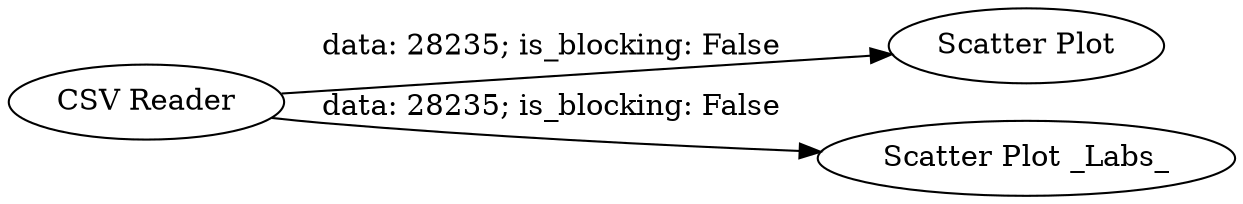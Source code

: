 digraph {
	"-9030272364972219017_2" [label="Scatter Plot"]
	"-9030272364972219017_3" [label="Scatter Plot _Labs_"]
	"-9030272364972219017_1" [label="CSV Reader"]
	"-9030272364972219017_1" -> "-9030272364972219017_3" [label="data: 28235; is_blocking: False"]
	"-9030272364972219017_1" -> "-9030272364972219017_2" [label="data: 28235; is_blocking: False"]
	rankdir=LR
}
